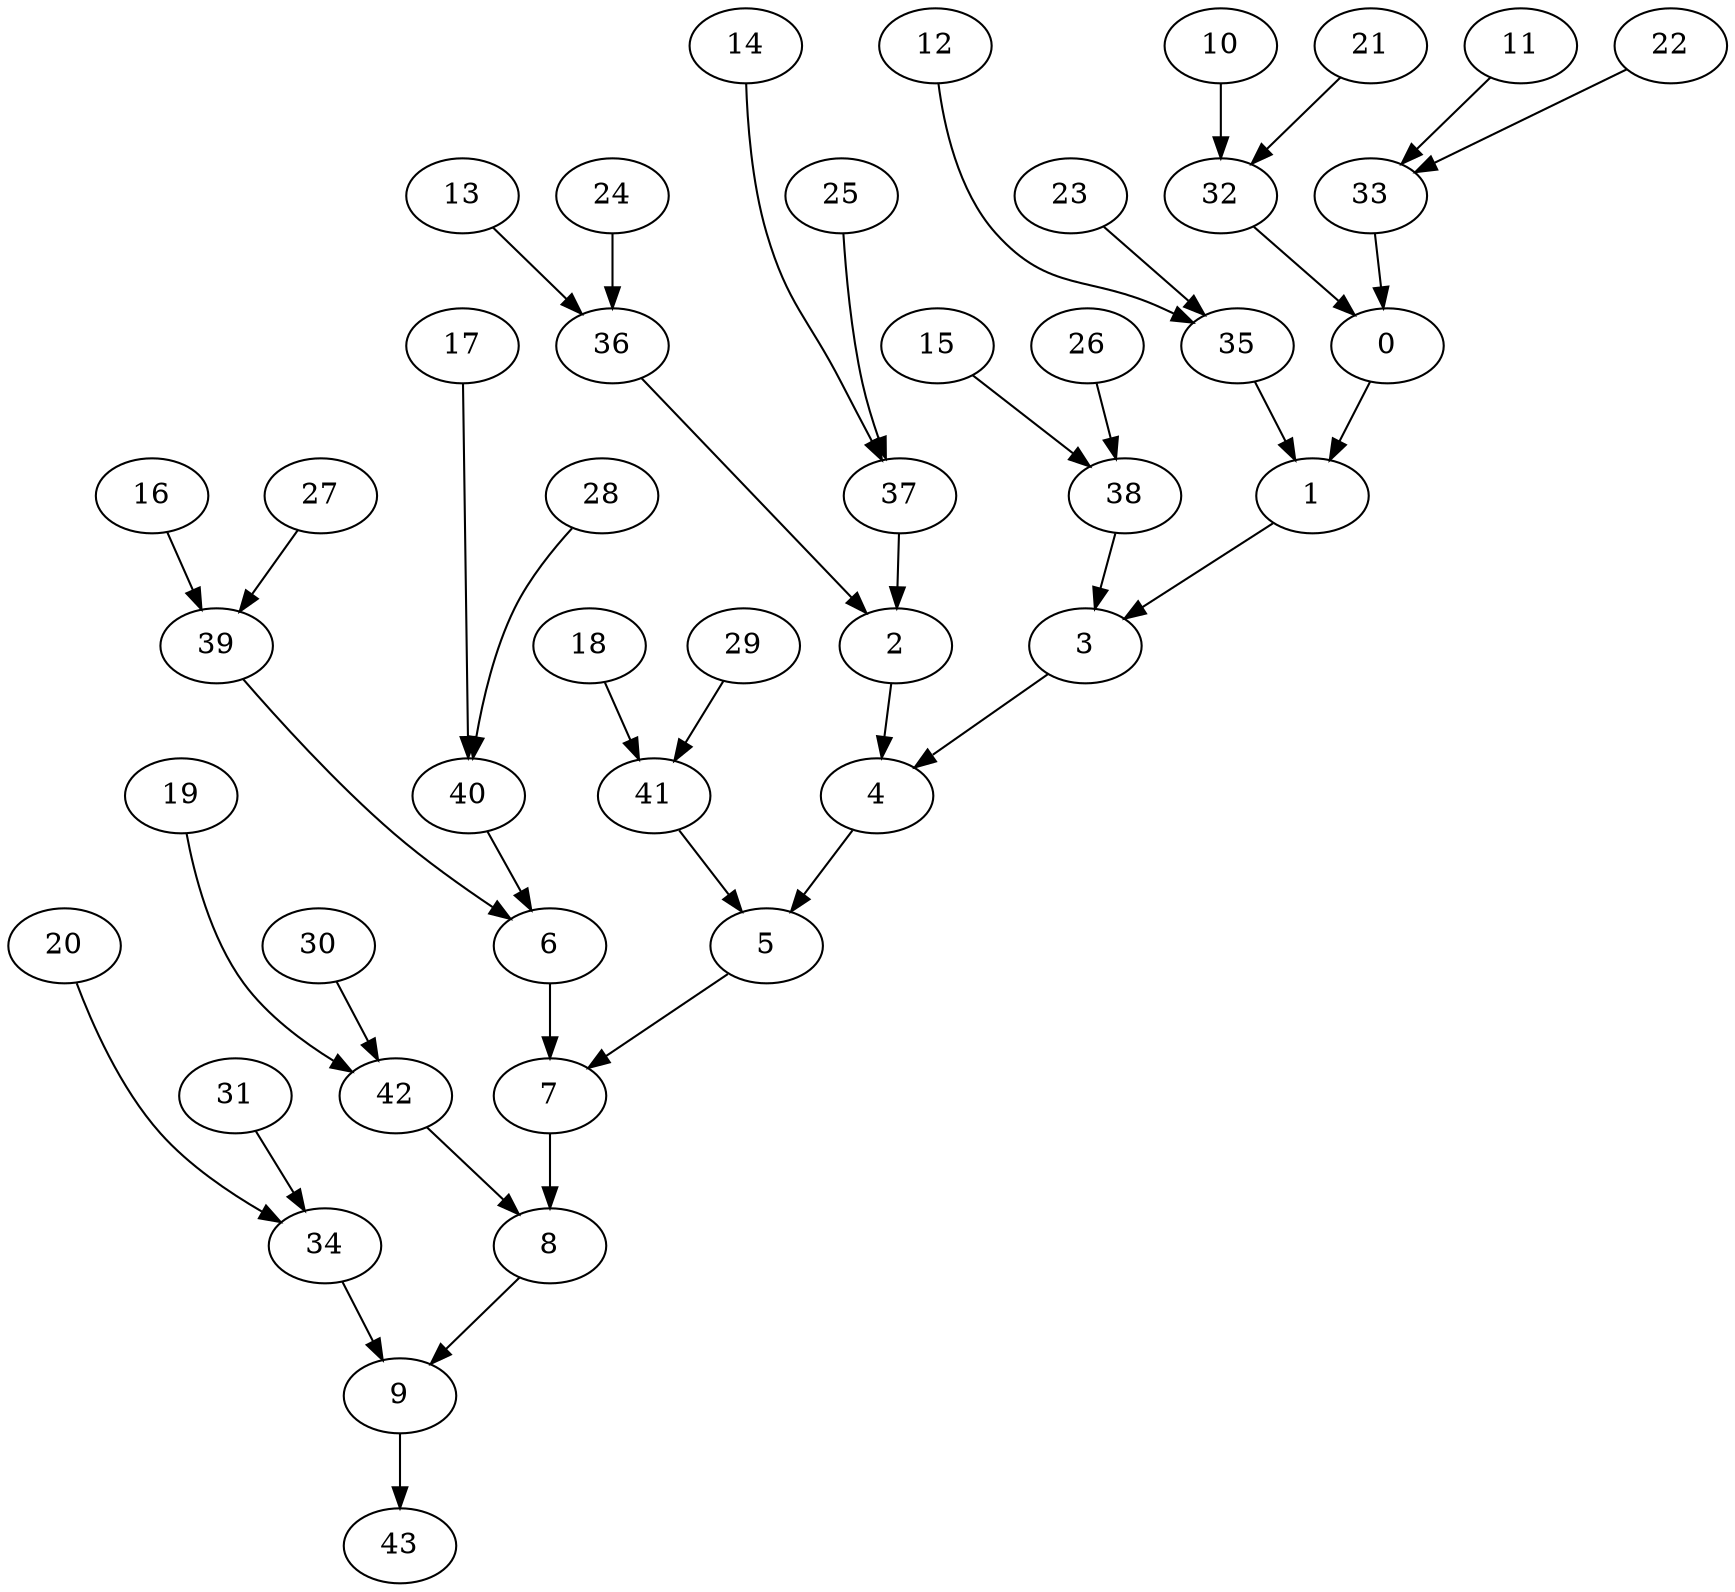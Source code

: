 digraph g {
0;
1;
2;
3;
4;
5;
6;
7;
8;
9;
10;
11;
12;
13;
14;
15;
16;
17;
18;
19;
20;
21;
22;
23;
24;
25;
26;
27;
28;
29;
30;
31;
32;
33;
34;
35;
36;
37;
38;
39;
40;
41;
42;
43;
0 -> 1 [weight=0];
1 -> 3 [weight=0];
2 -> 4 [weight=0];
3 -> 4 [weight=0];
4 -> 5 [weight=0];
5 -> 7 [weight=0];
6 -> 7 [weight=1];
7 -> 8 [weight=1];
8 -> 9 [weight=0];
9 -> 43 [weight=0];
10 -> 32 [weight=1];
11 -> 33 [weight=0];
12 -> 35 [weight=0];
13 -> 36 [weight=0];
14 -> 37 [weight=0];
15 -> 38 [weight=0];
16 -> 39 [weight=0];
17 -> 40 [weight=0];
18 -> 41 [weight=0];
19 -> 42 [weight=0];
20 -> 34 [weight=0];
21 -> 32 [weight=0];
22 -> 33 [weight=0];
23 -> 35 [weight=0];
24 -> 36 [weight=0];
25 -> 37 [weight=0];
26 -> 38 [weight=0];
27 -> 39 [weight=0];
28 -> 40 [weight=0];
29 -> 41 [weight=0];
30 -> 42 [weight=0];
31 -> 34 [weight=0];
32 -> 0 [weight=0];
33 -> 0 [weight=0];
34 -> 9 [weight=0];
35 -> 1 [weight=0];
36 -> 2 [weight=0];
37 -> 2 [weight=0];
38 -> 3 [weight=0];
39 -> 6 [weight=0];
40 -> 6 [weight=0];
41 -> 5 [weight=0];
42 -> 8 [weight=0];
}
